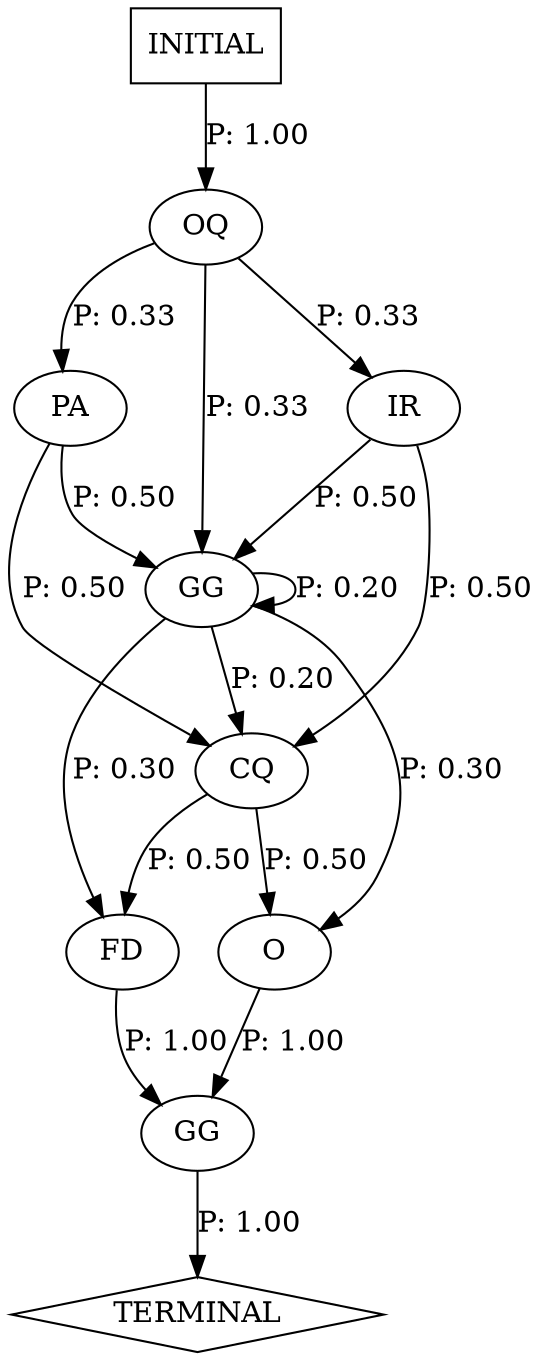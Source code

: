 digraph G {
  0 [label="CQ"];
  1 [label="FD"];
  2 [label="GG"];
  3 [label="GG"];
  4 [label="IR"];
  5 [label="O"];
  6 [label="OQ"];
  7 [label="PA"];
  8 [label="TERMINAL",shape=diamond];
  9 [label="INITIAL",shape=box];
0->1 [label="P: 0.50"];
0->5 [label="P: 0.50"];
1->2 [label="P: 1.00"];
2->8 [label="P: 1.00"];
3->0 [label="P: 0.20"];
3->1 [label="P: 0.30"];
3->3 [label="P: 0.20"];
3->5 [label="P: 0.30"];
4->0 [label="P: 0.50"];
4->3 [label="P: 0.50"];
5->2 [label="P: 1.00"];
6->3 [label="P: 0.33"];
6->4 [label="P: 0.33"];
6->7 [label="P: 0.33"];
7->0 [label="P: 0.50"];
7->3 [label="P: 0.50"];
9->6 [label="P: 1.00"];
}
